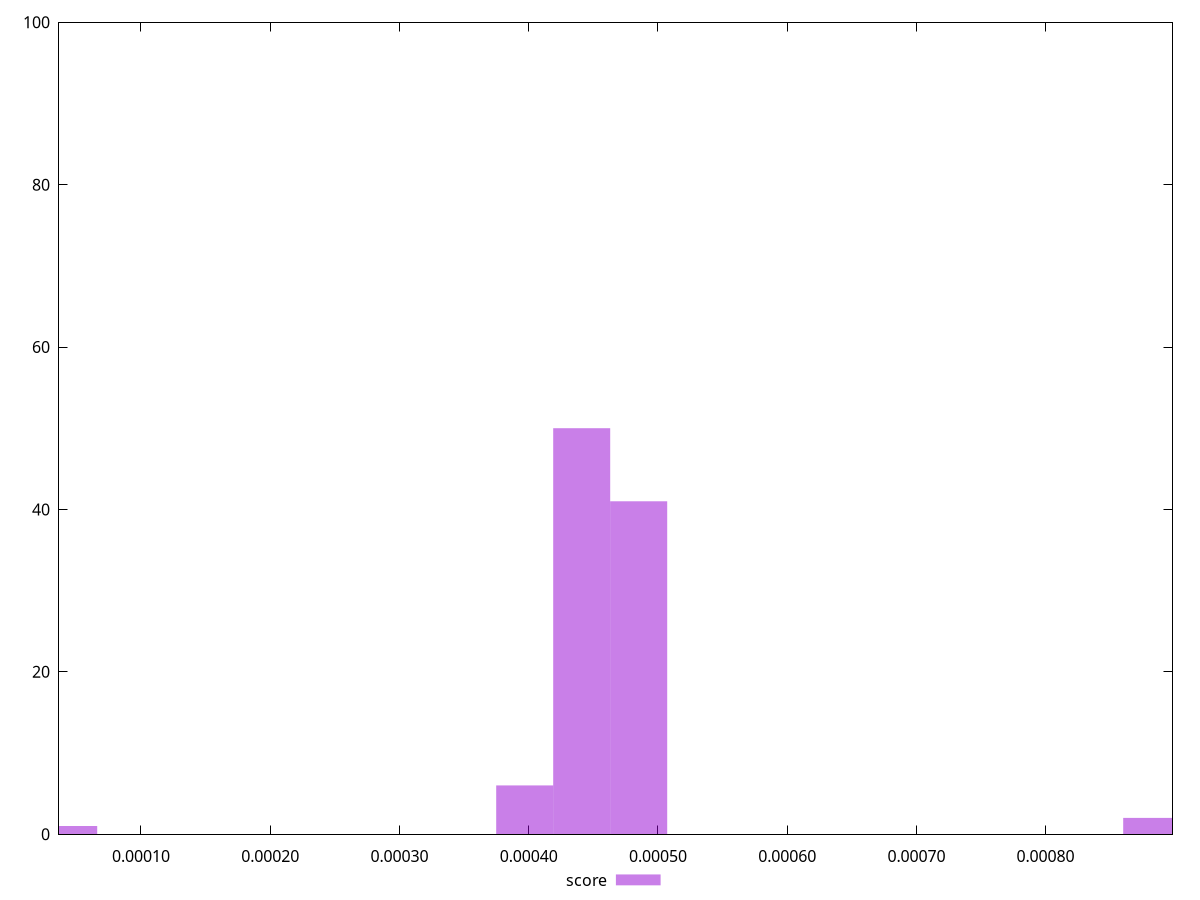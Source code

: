 reset

$score <<EOF
0.000441039833392789 50
0.00039693585005351007 6
0.00048514381673206783 41
0.000044103983339278895 1
0.000882079666785578 2
EOF

set key outside below
set boxwidth 0.000044103983339278895
set xrange [0.000036598970945544984:0.0008981697720857329]
set yrange [0:100]
set style fill transparent solid 0.5 noborder
set terminal svg size 640, 490 enhanced background rgb 'white'
set output "report_00007_2020-12-11T15:55:29.892Z/largest-contentful-paint/samples/pages/score/histogram.svg"

plot $score title "score" with boxes

reset
